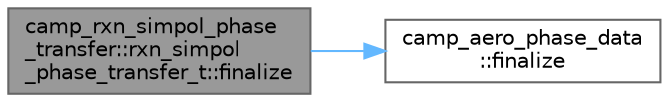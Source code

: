 digraph "camp_rxn_simpol_phase_transfer::rxn_simpol_phase_transfer_t::finalize"
{
 // LATEX_PDF_SIZE
  bgcolor="transparent";
  edge [fontname=Helvetica,fontsize=10,labelfontname=Helvetica,labelfontsize=10];
  node [fontname=Helvetica,fontsize=10,shape=box,height=0.2,width=0.4];
  rankdir="LR";
  Node1 [label="camp_rxn_simpol_phase\l_transfer::rxn_simpol\l_phase_transfer_t::finalize",height=0.2,width=0.4,color="gray40", fillcolor="grey60", style="filled", fontcolor="black",tooltip="Finalize the reaction."];
  Node1 -> Node2 [color="steelblue1",style="solid"];
  Node2 [label="camp_aero_phase_data\l::finalize",height=0.2,width=0.4,color="grey40", fillcolor="white", style="filled",URL="$namespacecamp__aero__phase__data.html#a18e6adfc1bb22f7514247a1920d86090",tooltip="Finalize the aerosol phase data."];
}
